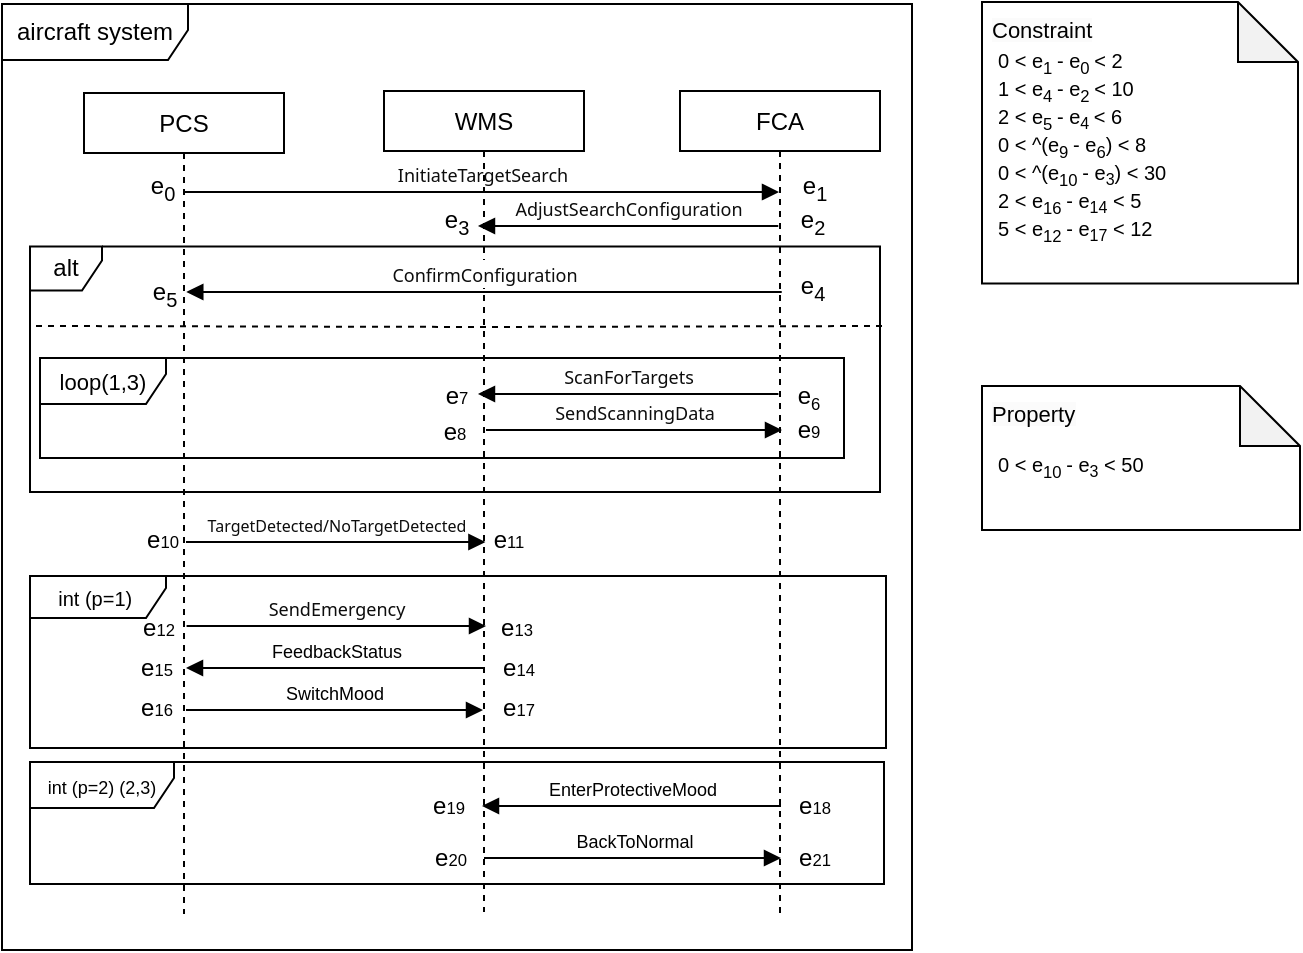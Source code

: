 <mxfile version="24.2.2" type="github">
  <diagram name="第 1 页" id="b0k8tSVoD-_X0UZyo48S">
    <mxGraphModel dx="788" dy="526" grid="0" gridSize="10" guides="1" tooltips="1" connect="1" arrows="1" fold="1" page="1" pageScale="1" pageWidth="1169" pageHeight="1654" math="0" shadow="0">
      <root>
        <mxCell id="0" />
        <mxCell id="1" parent="0" />
        <mxCell id="loae-7eT7GVThwKP5PCy-105" value="aircraft system" style="shape=umlFrame;whiteSpace=wrap;html=1;pointerEvents=0;width=93;height=28;" parent="1" vertex="1">
          <mxGeometry x="48" y="86" width="455" height="473" as="geometry" />
        </mxCell>
        <mxCell id="loae-7eT7GVThwKP5PCy-106" value="PCS" style="shape=umlLifeline;perimeter=lifelinePerimeter;whiteSpace=wrap;html=1;container=1;dropTarget=0;collapsible=0;recursiveResize=0;outlineConnect=0;portConstraint=eastwest;newEdgeStyle={&quot;curved&quot;:0,&quot;rounded&quot;:0};size=30;" parent="1" vertex="1">
          <mxGeometry x="89" y="130.5" width="100" height="410.5" as="geometry" />
        </mxCell>
        <mxCell id="loae-7eT7GVThwKP5PCy-107" value="FCA" style="shape=umlLifeline;perimeter=lifelinePerimeter;whiteSpace=wrap;html=1;container=1;dropTarget=0;collapsible=0;recursiveResize=0;outlineConnect=0;portConstraint=eastwest;newEdgeStyle={&quot;curved&quot;:0,&quot;rounded&quot;:0};size=30;" parent="1" vertex="1">
          <mxGeometry x="387" y="129.5" width="100" height="411.5" as="geometry" />
        </mxCell>
        <mxCell id="loae-7eT7GVThwKP5PCy-108" value="&lt;span style=&quot;color: rgb(13, 13, 13); font-family: Söhne, ui-sans-serif, system-ui, -apple-system, &amp;quot;Segoe UI&amp;quot;, Roboto, Ubuntu, Cantarell, &amp;quot;Noto Sans&amp;quot;, sans-serif, &amp;quot;Helvetica Neue&amp;quot;, Arial, &amp;quot;Apple Color Emoji&amp;quot;, &amp;quot;Segoe UI Emoji&amp;quot;, &amp;quot;Segoe UI Symbol&amp;quot;, &amp;quot;Noto Color Emoji&amp;quot;; text-align: left; white-space: pre-wrap;&quot;&gt;&lt;font style=&quot;font-size: 9px;&quot;&gt;InitiateTargetSearch&lt;/font&gt;&lt;/span&gt;" style="html=1;verticalAlign=bottom;endArrow=block;curved=0;rounded=0;" parent="1" target="loae-7eT7GVThwKP5PCy-107" edge="1">
          <mxGeometry x="-0.0" width="80" relative="1" as="geometry">
            <mxPoint x="139" y="180" as="sourcePoint" />
            <mxPoint x="288.5" y="180" as="targetPoint" />
            <mxPoint as="offset" />
          </mxGeometry>
        </mxCell>
        <mxCell id="loae-7eT7GVThwKP5PCy-109" value="&lt;span style=&quot;color: rgb(13, 13, 13); font-family: Söhne, ui-sans-serif, system-ui, -apple-system, &amp;quot;Segoe UI&amp;quot;, Roboto, Ubuntu, Cantarell, &amp;quot;Noto Sans&amp;quot;, sans-serif, &amp;quot;Helvetica Neue&amp;quot;, Arial, &amp;quot;Apple Color Emoji&amp;quot;, &amp;quot;Segoe UI Emoji&amp;quot;, &amp;quot;Segoe UI Symbol&amp;quot;, &amp;quot;Noto Color Emoji&amp;quot;; text-align: left; white-space: pre-wrap;&quot;&gt;&lt;font style=&quot;font-size: 9px;&quot;&gt;AdjustSearchConfiguration&lt;/font&gt;&lt;/span&gt;" style="html=1;verticalAlign=bottom;endArrow=block;curved=0;rounded=0;" parent="1" edge="1">
          <mxGeometry width="80" relative="1" as="geometry">
            <mxPoint x="436.122" y="197" as="sourcePoint" />
            <mxPoint x="285.996" y="197" as="targetPoint" />
          </mxGeometry>
        </mxCell>
        <mxCell id="loae-7eT7GVThwKP5PCy-110" value="&lt;span style=&quot;color: rgb(13, 13, 13); font-family: Söhne, ui-sans-serif, system-ui, -apple-system, &amp;quot;Segoe UI&amp;quot;, Roboto, Ubuntu, Cantarell, &amp;quot;Noto Sans&amp;quot;, sans-serif, &amp;quot;Helvetica Neue&amp;quot;, Arial, &amp;quot;Apple Color Emoji&amp;quot;, &amp;quot;Segoe UI Emoji&amp;quot;, &amp;quot;Segoe UI Symbol&amp;quot;, &amp;quot;Noto Color Emoji&amp;quot;; text-align: left; white-space: pre-wrap;&quot;&gt;&lt;font style=&quot;font-size: 9px;&quot;&gt;ScanForTargets&lt;/font&gt;&lt;/span&gt;" style="html=1;verticalAlign=bottom;endArrow=block;curved=0;rounded=0;" parent="1" edge="1">
          <mxGeometry x="-0.004" width="80" relative="1" as="geometry">
            <mxPoint x="436.21" y="281" as="sourcePoint" />
            <mxPoint x="285.996" y="281" as="targetPoint" />
            <mxPoint as="offset" />
          </mxGeometry>
        </mxCell>
        <mxCell id="loae-7eT7GVThwKP5PCy-111" value="&lt;span style=&quot;color: rgb(13, 13, 13); font-family: Söhne, ui-sans-serif, system-ui, -apple-system, &amp;quot;Segoe UI&amp;quot;, Roboto, Ubuntu, Cantarell, &amp;quot;Noto Sans&amp;quot;, sans-serif, &amp;quot;Helvetica Neue&amp;quot;, Arial, &amp;quot;Apple Color Emoji&amp;quot;, &amp;quot;Segoe UI Emoji&amp;quot;, &amp;quot;Segoe UI Symbol&amp;quot;, &amp;quot;Noto Color Emoji&amp;quot;; text-align: left; white-space: pre-wrap;&quot;&gt;&lt;font style=&quot;font-size: 8px;&quot;&gt;TargetDetected/NoTargetDetected&lt;/font&gt;&lt;/span&gt;" style="html=1;verticalAlign=bottom;endArrow=block;curved=0;rounded=0;" parent="1" edge="1">
          <mxGeometry x="-0.001" width="80" relative="1" as="geometry">
            <mxPoint x="139.996" y="355" as="sourcePoint" />
            <mxPoint x="289.71" y="355" as="targetPoint" />
            <mxPoint as="offset" />
          </mxGeometry>
        </mxCell>
        <mxCell id="loae-7eT7GVThwKP5PCy-112" value="&lt;font style=&quot;font-size: 10px;&quot;&gt;int (p=1)&amp;nbsp;&lt;/font&gt;" style="shape=umlFrame;whiteSpace=wrap;html=1;pointerEvents=0;width=68;height=21;" parent="1" vertex="1">
          <mxGeometry x="62" y="372" width="428" height="86" as="geometry" />
        </mxCell>
        <mxCell id="loae-7eT7GVThwKP5PCy-113" value="&lt;font style=&quot;font-size: 9px;&quot;&gt;FeedbackStatus&lt;/font&gt;" style="html=1;verticalAlign=bottom;endArrow=block;curved=0;rounded=0;" parent="1" edge="1">
          <mxGeometry x="0.0" width="80" relative="1" as="geometry">
            <mxPoint x="289.5" y="418" as="sourcePoint" />
            <mxPoint x="140" y="418" as="targetPoint" />
            <mxPoint as="offset" />
          </mxGeometry>
        </mxCell>
        <mxCell id="loae-7eT7GVThwKP5PCy-114" value="&lt;font style=&quot;font-size: 9px;&quot;&gt;SwitchMood&lt;/font&gt;" style="html=1;verticalAlign=bottom;endArrow=block;curved=0;rounded=0;" parent="1" edge="1">
          <mxGeometry x="-0.004" width="80" relative="1" as="geometry">
            <mxPoint x="140" y="439" as="sourcePoint" />
            <mxPoint x="288.5" y="439" as="targetPoint" />
            <mxPoint as="offset" />
          </mxGeometry>
        </mxCell>
        <mxCell id="loae-7eT7GVThwKP5PCy-115" value="WMS" style="shape=umlLifeline;perimeter=lifelinePerimeter;whiteSpace=wrap;html=1;container=1;dropTarget=0;collapsible=0;recursiveResize=0;outlineConnect=0;portConstraint=eastwest;newEdgeStyle={&quot;curved&quot;:0,&quot;rounded&quot;:0};size=30;" parent="1" vertex="1">
          <mxGeometry x="239" y="129.5" width="100" height="410.5" as="geometry" />
        </mxCell>
        <mxCell id="loae-7eT7GVThwKP5PCy-116" value="&lt;span style=&quot;color: rgb(13, 13, 13); font-family: Söhne, ui-sans-serif, system-ui, -apple-system, &amp;quot;Segoe UI&amp;quot;, Roboto, Ubuntu, Cantarell, &amp;quot;Noto Sans&amp;quot;, sans-serif, &amp;quot;Helvetica Neue&amp;quot;, Arial, &amp;quot;Apple Color Emoji&amp;quot;, &amp;quot;Segoe UI Emoji&amp;quot;, &amp;quot;Segoe UI Symbol&amp;quot;, &amp;quot;Noto Color Emoji&amp;quot;; text-align: left; white-space: pre-wrap;&quot;&gt;&lt;font style=&quot;font-size: 9px;&quot;&gt;ConfirmConfiguration&lt;/font&gt;&lt;/span&gt;" style="html=1;verticalAlign=bottom;endArrow=block;curved=0;rounded=0;" parent="1" edge="1">
          <mxGeometry width="80" relative="1" as="geometry">
            <mxPoint x="437.86" y="230" as="sourcePoint" />
            <mxPoint x="140.146" y="230" as="targetPoint" />
          </mxGeometry>
        </mxCell>
        <mxCell id="loae-7eT7GVThwKP5PCy-117" value="alt" style="shape=umlFrame;whiteSpace=wrap;html=1;pointerEvents=0;width=36;height=22;" parent="1" vertex="1">
          <mxGeometry x="62" y="207.25" width="425" height="122.75" as="geometry" />
        </mxCell>
        <mxCell id="loae-7eT7GVThwKP5PCy-118" value="&lt;span style=&quot;color: rgb(13, 13, 13); font-family: Söhne, ui-sans-serif, system-ui, -apple-system, &amp;quot;Segoe UI&amp;quot;, Roboto, Ubuntu, Cantarell, &amp;quot;Noto Sans&amp;quot;, sans-serif, &amp;quot;Helvetica Neue&amp;quot;, Arial, &amp;quot;Apple Color Emoji&amp;quot;, &amp;quot;Segoe UI Emoji&amp;quot;, &amp;quot;Segoe UI Symbol&amp;quot;, &amp;quot;Noto Color Emoji&amp;quot;; text-align: left; white-space: pre-wrap;&quot;&gt;&lt;font style=&quot;font-size: 9px;&quot;&gt;SendScanningData&lt;/font&gt;&lt;/span&gt;" style="html=1;verticalAlign=bottom;endArrow=block;curved=0;rounded=0;" parent="1" edge="1">
          <mxGeometry width="80" relative="1" as="geometry">
            <mxPoint x="290" y="299" as="sourcePoint" />
            <mxPoint x="438" y="299" as="targetPoint" />
          </mxGeometry>
        </mxCell>
        <mxCell id="loae-7eT7GVThwKP5PCy-119" value="" style="endArrow=none;dashed=1;html=1;rounded=0;exitX=-0.003;exitY=0.275;exitDx=0;exitDy=0;exitPerimeter=0;" parent="1" edge="1">
          <mxGeometry width="50" height="50" relative="1" as="geometry">
            <mxPoint x="65.0" y="246.995" as="sourcePoint" />
            <mxPoint x="488" y="247" as="targetPoint" />
            <Array as="points">
              <mxPoint x="289" y="247.49" />
            </Array>
          </mxGeometry>
        </mxCell>
        <mxCell id="loae-7eT7GVThwKP5PCy-120" value="&lt;font style=&quot;font-size: 11px;&quot;&gt;loop(1,3)&lt;/font&gt;" style="shape=umlFrame;whiteSpace=wrap;html=1;pointerEvents=0;width=63;height=23;" parent="1" vertex="1">
          <mxGeometry x="67" y="263" width="402" height="50" as="geometry" />
        </mxCell>
        <mxCell id="loae-7eT7GVThwKP5PCy-121" value="&lt;font style=&quot;font-size: 9px;&quot;&gt;int (p=2)&amp;nbsp;(2,3)&lt;/font&gt;" style="shape=umlFrame;whiteSpace=wrap;html=1;pointerEvents=0;width=72;height=23;" parent="1" vertex="1">
          <mxGeometry x="62" y="465" width="427" height="61" as="geometry" />
        </mxCell>
        <mxCell id="loae-7eT7GVThwKP5PCy-122" value="&lt;font style=&quot;font-size: 9px;&quot;&gt;EnterProtectiveMood&lt;/font&gt;" style="html=1;verticalAlign=bottom;endArrow=block;curved=0;rounded=0;" parent="1" edge="1">
          <mxGeometry x="0.003" width="80" relative="1" as="geometry">
            <mxPoint x="437.5" y="487" as="sourcePoint" />
            <mxPoint x="288" y="487" as="targetPoint" />
            <mxPoint as="offset" />
          </mxGeometry>
        </mxCell>
        <mxCell id="loae-7eT7GVThwKP5PCy-123" value="&lt;font style=&quot;font-size: 9px;&quot;&gt;BackToNormal&lt;/font&gt;" style="html=1;verticalAlign=bottom;endArrow=block;curved=0;rounded=0;" parent="1" edge="1">
          <mxGeometry x="0.001" width="80" relative="1" as="geometry">
            <mxPoint x="289" y="513" as="sourcePoint" />
            <mxPoint x="437.5" y="513" as="targetPoint" />
            <mxPoint as="offset" />
          </mxGeometry>
        </mxCell>
        <mxCell id="loae-7eT7GVThwKP5PCy-124" value="e&lt;sub&gt;0&lt;/sub&gt;" style="text;html=1;align=center;verticalAlign=middle;resizable=0;points=[];autosize=1;strokeColor=none;fillColor=none;" parent="1" vertex="1">
          <mxGeometry x="113" y="163" width="30" height="29" as="geometry" />
        </mxCell>
        <mxCell id="loae-7eT7GVThwKP5PCy-125" value="e&lt;sub&gt;1&lt;/sub&gt;" style="text;html=1;align=center;verticalAlign=middle;resizable=0;points=[];autosize=1;strokeColor=none;fillColor=none;" parent="1" vertex="1">
          <mxGeometry x="439" y="163" width="30" height="29" as="geometry" />
        </mxCell>
        <mxCell id="loae-7eT7GVThwKP5PCy-126" value="e&lt;sub&gt;2&lt;/sub&gt;" style="text;html=1;align=center;verticalAlign=middle;resizable=0;points=[];autosize=1;strokeColor=none;fillColor=none;" parent="1" vertex="1">
          <mxGeometry x="438" y="180.25" width="30" height="29" as="geometry" />
        </mxCell>
        <mxCell id="loae-7eT7GVThwKP5PCy-127" value="e&lt;sub&gt;3&lt;/sub&gt;" style="text;html=1;align=center;verticalAlign=middle;resizable=0;points=[];autosize=1;strokeColor=none;fillColor=none;" parent="1" vertex="1">
          <mxGeometry x="260" y="180.25" width="30" height="29" as="geometry" />
        </mxCell>
        <mxCell id="loae-7eT7GVThwKP5PCy-128" value="e&lt;sub&gt;4&lt;/sub&gt;" style="text;html=1;align=center;verticalAlign=middle;resizable=0;points=[];autosize=1;strokeColor=none;fillColor=none;" parent="1" vertex="1">
          <mxGeometry x="438" y="213" width="30" height="29" as="geometry" />
        </mxCell>
        <mxCell id="loae-7eT7GVThwKP5PCy-129" value="e&lt;sub&gt;5&lt;/sub&gt;" style="text;html=1;align=center;verticalAlign=middle;resizable=0;points=[];autosize=1;strokeColor=none;fillColor=none;" parent="1" vertex="1">
          <mxGeometry x="114" y="216" width="30" height="29" as="geometry" />
        </mxCell>
        <mxCell id="loae-7eT7GVThwKP5PCy-130" value="e&lt;span style=&quot;font-size: 10px;&quot;&gt;&lt;sub&gt;6&lt;/sub&gt;&lt;/span&gt;" style="text;html=1;align=center;verticalAlign=middle;resizable=0;points=[];autosize=1;strokeColor=none;fillColor=none;" parent="1" vertex="1">
          <mxGeometry x="436" y="268" width="29" height="28" as="geometry" />
        </mxCell>
        <mxCell id="loae-7eT7GVThwKP5PCy-131" value="e&lt;span style=&quot;font-size: 8.333px;&quot;&gt;7&lt;/span&gt;" style="text;html=1;align=center;verticalAlign=middle;resizable=0;points=[];autosize=1;strokeColor=none;fillColor=none;" parent="1" vertex="1">
          <mxGeometry x="260" y="269" width="29" height="26" as="geometry" />
        </mxCell>
        <mxCell id="loae-7eT7GVThwKP5PCy-132" value="e&lt;span style=&quot;font-size: 8.333px;&quot;&gt;8&lt;/span&gt;" style="text;html=1;align=center;verticalAlign=middle;resizable=0;points=[];autosize=1;strokeColor=none;fillColor=none;" parent="1" vertex="1">
          <mxGeometry x="259.5" y="287" width="29" height="26" as="geometry" />
        </mxCell>
        <mxCell id="loae-7eT7GVThwKP5PCy-133" value="e&lt;span style=&quot;font-size: 8.333px;&quot;&gt;9&lt;/span&gt;" style="text;html=1;align=center;verticalAlign=middle;resizable=0;points=[];autosize=1;strokeColor=none;fillColor=none;" parent="1" vertex="1">
          <mxGeometry x="436" y="286" width="29" height="26" as="geometry" />
        </mxCell>
        <mxCell id="loae-7eT7GVThwKP5PCy-134" value="e&lt;span style=&quot;font-size: 8.333px;&quot;&gt;10&lt;/span&gt;" style="text;html=1;align=center;verticalAlign=middle;resizable=0;points=[];autosize=1;strokeColor=none;fillColor=none;" parent="1" vertex="1">
          <mxGeometry x="111" y="341" width="34" height="26" as="geometry" />
        </mxCell>
        <mxCell id="loae-7eT7GVThwKP5PCy-135" value="e&lt;span style=&quot;font-size: 8.333px;&quot;&gt;11&lt;/span&gt;" style="text;html=1;align=center;verticalAlign=middle;resizable=0;points=[];autosize=1;strokeColor=none;fillColor=none;" parent="1" vertex="1">
          <mxGeometry x="284" y="341" width="33" height="26" as="geometry" />
        </mxCell>
        <mxCell id="loae-7eT7GVThwKP5PCy-136" value="e&lt;span style=&quot;font-size: 8.333px;&quot;&gt;12&lt;/span&gt;" style="text;html=1;align=center;verticalAlign=middle;resizable=0;points=[];autosize=1;strokeColor=none;fillColor=none;" parent="1" vertex="1">
          <mxGeometry x="109" y="385" width="34" height="26" as="geometry" />
        </mxCell>
        <mxCell id="loae-7eT7GVThwKP5PCy-137" value="e&lt;span style=&quot;font-size: 8.333px;&quot;&gt;13&lt;/span&gt;" style="text;html=1;align=center;verticalAlign=middle;resizable=0;points=[];autosize=1;strokeColor=none;fillColor=none;" parent="1" vertex="1">
          <mxGeometry x="287.5" y="385" width="34" height="26" as="geometry" />
        </mxCell>
        <mxCell id="loae-7eT7GVThwKP5PCy-138" value="e&lt;span style=&quot;font-size: 8.333px;&quot;&gt;14&lt;/span&gt;" style="text;html=1;align=center;verticalAlign=middle;resizable=0;points=[];autosize=1;strokeColor=none;fillColor=none;" parent="1" vertex="1">
          <mxGeometry x="288.5" y="404.5" width="34" height="26" as="geometry" />
        </mxCell>
        <mxCell id="loae-7eT7GVThwKP5PCy-139" value="e&lt;span style=&quot;font-size: 8.333px;&quot;&gt;15&lt;/span&gt;" style="text;html=1;align=center;verticalAlign=middle;resizable=0;points=[];autosize=1;strokeColor=none;fillColor=none;" parent="1" vertex="1">
          <mxGeometry x="108" y="404.5" width="34" height="26" as="geometry" />
        </mxCell>
        <mxCell id="loae-7eT7GVThwKP5PCy-140" value="e&lt;span style=&quot;font-size: 8.333px;&quot;&gt;16&lt;/span&gt;" style="text;html=1;align=center;verticalAlign=middle;resizable=0;points=[];autosize=1;strokeColor=none;fillColor=none;" parent="1" vertex="1">
          <mxGeometry x="108" y="424.5" width="34" height="26" as="geometry" />
        </mxCell>
        <mxCell id="loae-7eT7GVThwKP5PCy-141" value="e&lt;span style=&quot;font-size: 8.333px;&quot;&gt;19&lt;/span&gt;" style="text;html=1;align=center;verticalAlign=middle;resizable=0;points=[];autosize=1;strokeColor=none;fillColor=none;" parent="1" vertex="1">
          <mxGeometry x="254" y="474" width="34" height="26" as="geometry" />
        </mxCell>
        <mxCell id="loae-7eT7GVThwKP5PCy-142" value="e&lt;span style=&quot;font-size: 8.333px;&quot;&gt;17&lt;/span&gt;" style="text;html=1;align=center;verticalAlign=middle;resizable=0;points=[];autosize=1;strokeColor=none;fillColor=none;" parent="1" vertex="1">
          <mxGeometry x="289" y="424.5" width="34" height="26" as="geometry" />
        </mxCell>
        <mxCell id="loae-7eT7GVThwKP5PCy-143" value="e&lt;span style=&quot;font-size: 8.333px;&quot;&gt;18&lt;/span&gt;" style="text;html=1;align=center;verticalAlign=middle;resizable=0;points=[];autosize=1;strokeColor=none;fillColor=none;" parent="1" vertex="1">
          <mxGeometry x="437" y="474" width="34" height="26" as="geometry" />
        </mxCell>
        <mxCell id="loae-7eT7GVThwKP5PCy-146" value="&lt;span style=&quot;color: rgb(13, 13, 13); font-family: Söhne, ui-sans-serif, system-ui, -apple-system, &amp;quot;Segoe UI&amp;quot;, Roboto, Ubuntu, Cantarell, &amp;quot;Noto Sans&amp;quot;, sans-serif, &amp;quot;Helvetica Neue&amp;quot;, Arial, &amp;quot;Apple Color Emoji&amp;quot;, &amp;quot;Segoe UI Emoji&amp;quot;, &amp;quot;Segoe UI Symbol&amp;quot;, &amp;quot;Noto Color Emoji&amp;quot;; text-align: left; white-space: pre-wrap;&quot;&gt;&lt;font style=&quot;font-size: 9px;&quot;&gt;SendEmergency&lt;/font&gt;&lt;/span&gt;" style="html=1;verticalAlign=bottom;endArrow=block;curved=0;rounded=0;" parent="1" edge="1">
          <mxGeometry x="-0.001" width="80" relative="1" as="geometry">
            <mxPoint x="140.286" y="397" as="sourcePoint" />
            <mxPoint x="290" y="397" as="targetPoint" />
            <mxPoint as="offset" />
          </mxGeometry>
        </mxCell>
        <mxCell id="loae-7eT7GVThwKP5PCy-147" value="e&lt;span style=&quot;font-size: 8.333px;&quot;&gt;21&lt;/span&gt;" style="text;html=1;align=center;verticalAlign=middle;resizable=0;points=[];autosize=1;strokeColor=none;fillColor=none;" parent="1" vertex="1">
          <mxGeometry x="437" y="500" width="34" height="26" as="geometry" />
        </mxCell>
        <mxCell id="loae-7eT7GVThwKP5PCy-148" value="e&lt;span style=&quot;font-size: 8.333px;&quot;&gt;20&lt;/span&gt;" style="text;html=1;align=center;verticalAlign=middle;resizable=0;points=[];autosize=1;strokeColor=none;fillColor=none;" parent="1" vertex="1">
          <mxGeometry x="255" y="500" width="34" height="26" as="geometry" />
        </mxCell>
        <mxCell id="Obfau0Fc9i0zlE8etyN0-12" value="" style="group" vertex="1" connectable="0" parent="1">
          <mxGeometry x="538" y="277" width="159" height="162" as="geometry" />
        </mxCell>
        <mxCell id="Obfau0Fc9i0zlE8etyN0-3" value="" style="shape=note;whiteSpace=wrap;html=1;backgroundOutline=1;darkOpacity=0.05;" vertex="1" parent="Obfau0Fc9i0zlE8etyN0-12">
          <mxGeometry width="159" height="72" as="geometry" />
        </mxCell>
        <mxCell id="Obfau0Fc9i0zlE8etyN0-11" value="&lt;span style=&quot;color: rgb(0, 0, 0); font-family: Helvetica; font-size: 11px; font-style: normal; font-variant-ligatures: normal; font-variant-caps: normal; font-weight: 400; letter-spacing: normal; orphans: 2; text-align: left; text-indent: 0px; text-transform: none; widows: 2; word-spacing: 0px; -webkit-text-stroke-width: 0px; white-space: nowrap; background-color: rgb(251, 251, 251); text-decoration-thickness: initial; text-decoration-style: initial; text-decoration-color: initial; display: inline !important; float: none;&quot;&gt;Property&lt;/span&gt;" style="text;whiteSpace=wrap;html=1;" vertex="1" parent="Obfau0Fc9i0zlE8etyN0-12">
          <mxGeometry x="3.001" y="0.003" width="78" height="46.47" as="geometry" />
        </mxCell>
        <mxCell id="Obfau0Fc9i0zlE8etyN0-14" value="&lt;div&gt;&lt;div&gt;0 &amp;lt; e&lt;sub&gt;10&lt;/sub&gt;&lt;span style=&quot;font-size: 8.333px;&quot;&gt;&amp;nbsp;&lt;/span&gt;- e&lt;span style=&quot;font-size: 8.333px;&quot;&gt;&lt;sub style=&quot;font-size: 8px;&quot;&gt;3&lt;/sub&gt;&lt;/span&gt;&amp;nbsp;&amp;lt; 50&lt;div&gt;&lt;br&gt;&lt;/div&gt;&lt;/div&gt;&lt;/div&gt;" style="text;align=left;verticalAlign=top;rounded=0;horizontal=1;fontSize=10;html=1;" vertex="1" parent="Obfau0Fc9i0zlE8etyN0-12">
          <mxGeometry x="6" y="26.5" width="116" height="109" as="geometry" />
        </mxCell>
        <mxCell id="Obfau0Fc9i0zlE8etyN0-17" value="" style="group" vertex="1" connectable="0" parent="1">
          <mxGeometry x="538" y="85" width="158" height="162" as="geometry" />
        </mxCell>
        <mxCell id="Obfau0Fc9i0zlE8etyN0-18" value="" style="shape=note;whiteSpace=wrap;html=1;backgroundOutline=1;darkOpacity=0.05;" vertex="1" parent="Obfau0Fc9i0zlE8etyN0-17">
          <mxGeometry width="158" height="140.701" as="geometry" />
        </mxCell>
        <mxCell id="Obfau0Fc9i0zlE8etyN0-19" value="&lt;span style=&quot;color: rgb(0, 0, 0); font-family: Helvetica; font-size: 11px; font-style: normal; font-variant-ligatures: normal; font-variant-caps: normal; font-weight: 400; letter-spacing: normal; orphans: 2; text-align: left; text-indent: 0px; text-transform: none; widows: 2; word-spacing: 0px; -webkit-text-stroke-width: 0px; white-space: nowrap; background-color: rgb(251, 251, 251); text-decoration-thickness: initial; text-decoration-style: initial; text-decoration-color: initial; display: inline !important; float: none;&quot;&gt;Constraint&lt;/span&gt;" style="text;whiteSpace=wrap;html=1;" vertex="1" parent="Obfau0Fc9i0zlE8etyN0-17">
          <mxGeometry x="3.001" y="0.003" width="78" height="46.47" as="geometry" />
        </mxCell>
        <mxCell id="Obfau0Fc9i0zlE8etyN0-20" value="0 &amp;lt; e&lt;sub&gt;1&amp;nbsp;&lt;/sub&gt;- e&lt;sub&gt;0&amp;nbsp;&lt;/sub&gt;&amp;lt; 2&lt;br&gt;1 &amp;lt; e&lt;sub&gt;4&amp;nbsp;&lt;/sub&gt;- e&lt;sub&gt;2&amp;nbsp;&lt;/sub&gt;&amp;lt; 10&lt;br&gt;2 &amp;lt; e&lt;sub&gt;5&amp;nbsp;&lt;/sub&gt;- e&lt;span style=&quot;font-size: 6.944px;&quot;&gt;&lt;sub style=&quot;font-size: 8px;&quot;&gt;4&amp;nbsp;&lt;/sub&gt;&lt;/span&gt;&amp;lt; 6&lt;br&gt;0 &amp;lt; ^(e&lt;sub&gt;9&lt;/sub&gt;&lt;span style=&quot;font-size: 8.333px;&quot;&gt;&amp;nbsp;&lt;/span&gt;- e&lt;sub&gt;6&lt;/sub&gt;) &amp;lt; 8&lt;div&gt;0 &amp;lt; ^(e&lt;sub&gt;10&lt;/sub&gt;&lt;span style=&quot;font-size: 8.333px;&quot;&gt;&amp;nbsp;&lt;/span&gt;- e&lt;span style=&quot;font-size: 8.333px;&quot;&gt;&lt;sub style=&quot;font-size: 8px;&quot;&gt;3&lt;/sub&gt;&lt;/span&gt;) &amp;lt; 30&lt;div&gt;2 &amp;lt; e&lt;sub&gt;16&lt;/sub&gt;&lt;span style=&quot;font-size: 8.333px;&quot;&gt;&amp;nbsp;&lt;/span&gt;- e&lt;span style=&quot;font-size: 8.333px;&quot;&gt;&lt;sub style=&quot;font-size: 8px;&quot;&gt;14&lt;/sub&gt;&lt;/span&gt;&amp;nbsp;&amp;lt; 5&lt;div&gt;5 &amp;lt; e&lt;sub&gt;12&lt;/sub&gt;&lt;span style=&quot;font-size: 8.333px;&quot;&gt;&amp;nbsp;&lt;/span&gt;- e&lt;span style=&quot;font-size: 8.333px;&quot;&gt;&lt;sub style=&quot;font-size: 8px;&quot;&gt;17&lt;/sub&gt;&lt;/span&gt;&amp;nbsp;&amp;lt; 12&lt;br&gt;&lt;/div&gt;&lt;/div&gt;&lt;/div&gt;" style="text;align=left;verticalAlign=top;rounded=0;horizontal=1;fontSize=10;html=1;" vertex="1" parent="Obfau0Fc9i0zlE8etyN0-17">
          <mxGeometry x="6" y="17.298" width="116" height="140.701" as="geometry" />
        </mxCell>
      </root>
    </mxGraphModel>
  </diagram>
</mxfile>

